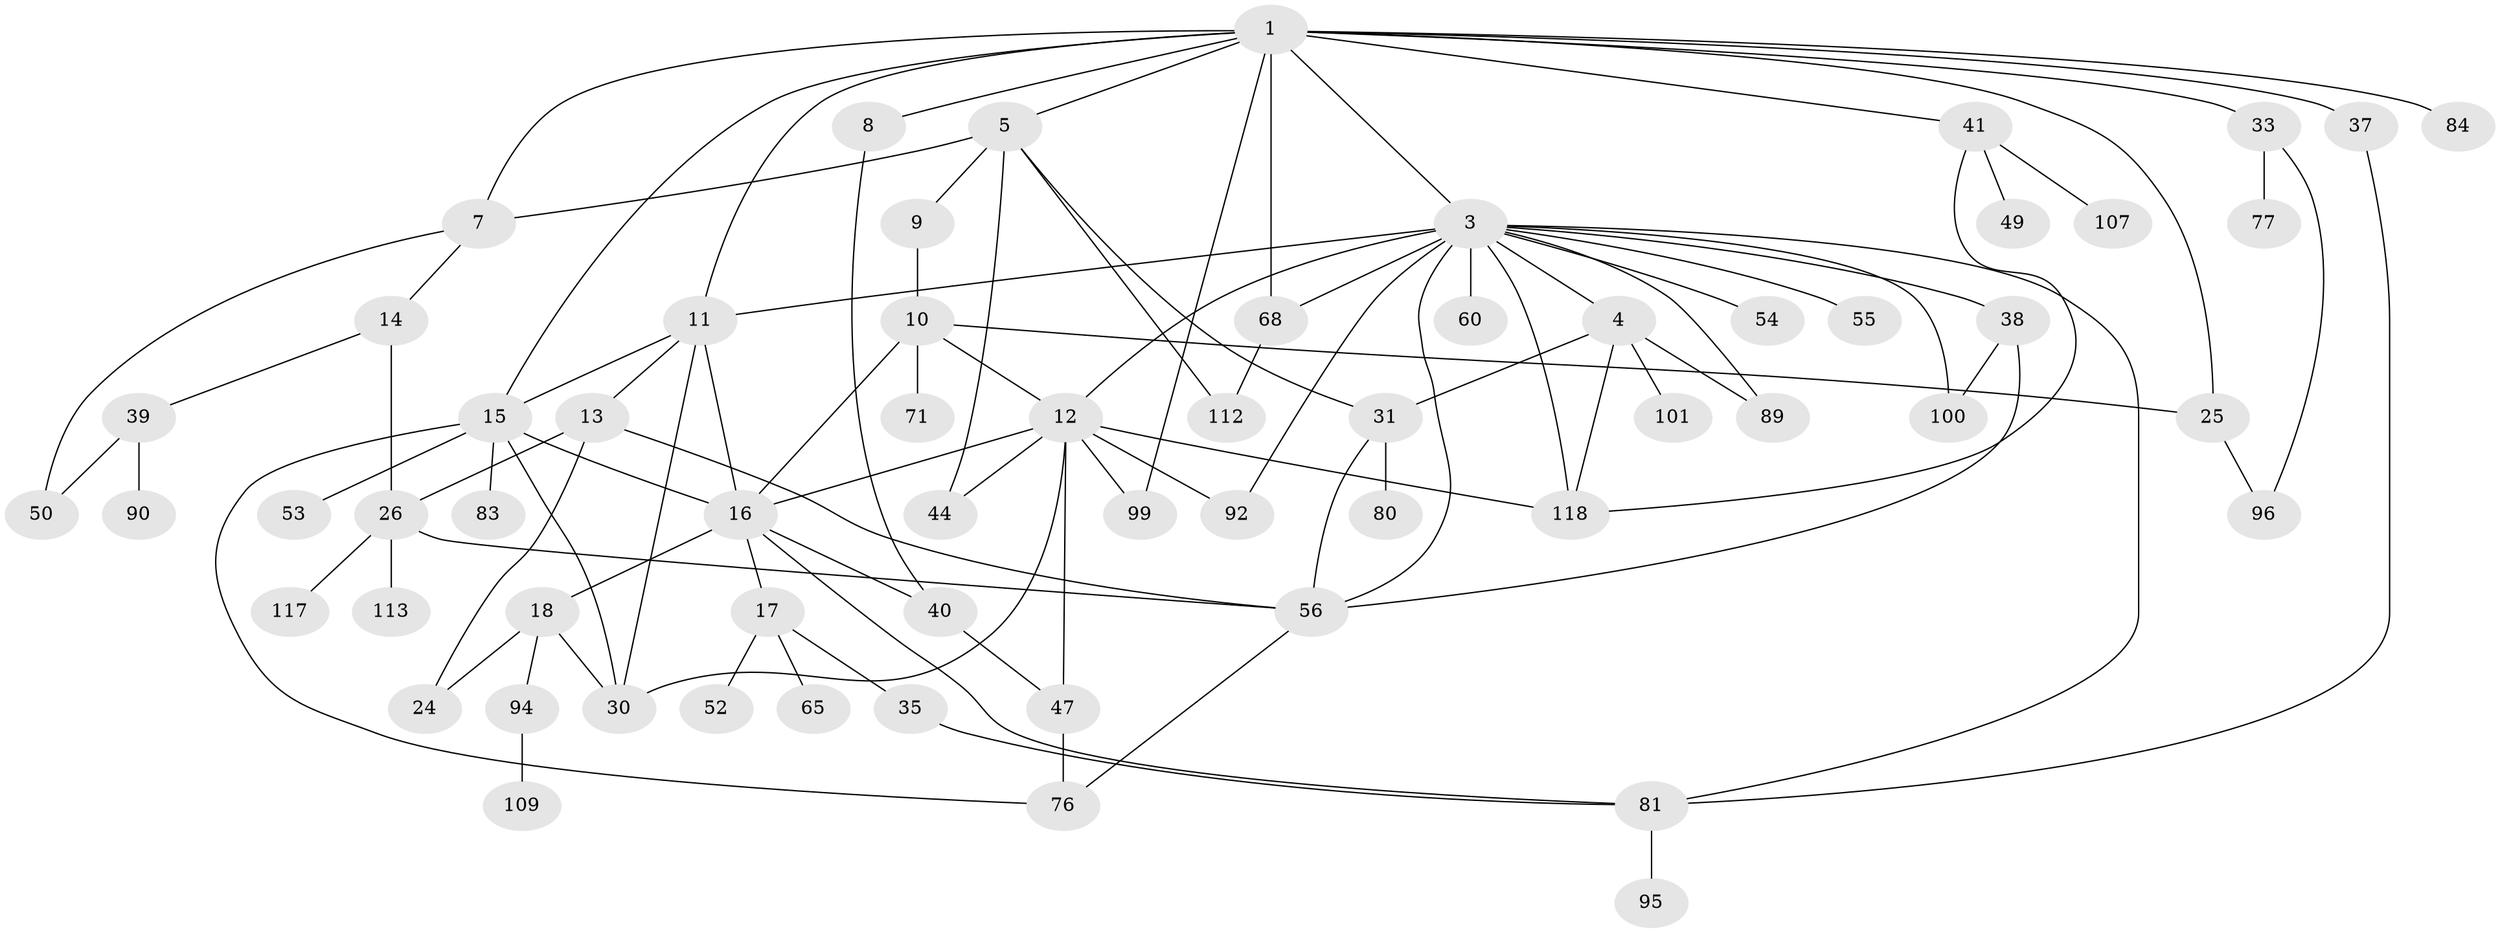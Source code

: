 // original degree distribution, {5: 0.07258064516129033, 9: 0.008064516129032258, 3: 0.22580645161290322, 4: 0.1532258064516129, 2: 0.25806451612903225, 6: 0.016129032258064516, 8: 0.008064516129032258, 1: 0.25806451612903225}
// Generated by graph-tools (version 1.1) at 2025/13/03/09/25 04:13:21]
// undirected, 62 vertices, 98 edges
graph export_dot {
graph [start="1"]
  node [color=gray90,style=filled];
  1 [super="+6+2"];
  3 [super="+21+70"];
  4 [super="+19"];
  5 [super="+27"];
  7 [super="+48"];
  8;
  9;
  10;
  11 [super="+79"];
  12 [super="+51"];
  13;
  14;
  15 [super="+74+42+57"];
  16 [super="+63+45+78"];
  17;
  18 [super="+22"];
  24 [super="+110"];
  25 [super="+88"];
  26;
  30 [super="+32"];
  31 [super="+46"];
  33;
  35 [super="+64"];
  37;
  38;
  39 [super="+85"];
  40;
  41 [super="+58"];
  44 [super="+119"];
  47 [super="+87"];
  49;
  50;
  52;
  53;
  54;
  55;
  56 [super="+59+62"];
  60;
  65;
  68 [super="+72"];
  71 [super="+97"];
  76 [super="+104+82"];
  77;
  80 [super="+105"];
  81 [super="+123+93"];
  83;
  84 [super="+120"];
  89;
  90;
  92;
  94;
  95;
  96;
  99;
  100 [super="+106"];
  101;
  107;
  109;
  112 [super="+115"];
  113;
  117;
  118;
  1 -- 15;
  1 -- 37;
  1 -- 68;
  1 -- 41;
  1 -- 33;
  1 -- 3;
  1 -- 99;
  1 -- 5;
  1 -- 7;
  1 -- 8;
  1 -- 11;
  1 -- 84;
  1 -- 25;
  3 -- 4;
  3 -- 11;
  3 -- 100;
  3 -- 68;
  3 -- 38;
  3 -- 60;
  3 -- 81;
  3 -- 54;
  3 -- 55;
  3 -- 118;
  3 -- 89;
  3 -- 56 [weight=3];
  3 -- 92;
  3 -- 12;
  4 -- 101;
  4 -- 89;
  4 -- 118;
  4 -- 31;
  5 -- 9;
  5 -- 7;
  5 -- 112;
  5 -- 44;
  5 -- 31;
  7 -- 14;
  7 -- 50;
  8 -- 40;
  9 -- 10;
  10 -- 12;
  10 -- 16;
  10 -- 25;
  10 -- 71;
  11 -- 13;
  11 -- 30;
  11 -- 16;
  11 -- 15;
  12 -- 99;
  12 -- 44;
  12 -- 47;
  12 -- 16;
  12 -- 118;
  12 -- 92;
  12 -- 30;
  13 -- 24;
  13 -- 26;
  13 -- 56;
  14 -- 39;
  14 -- 26;
  15 -- 30;
  15 -- 83;
  15 -- 53;
  15 -- 76;
  15 -- 16;
  16 -- 17;
  16 -- 18;
  16 -- 40;
  16 -- 81;
  17 -- 35;
  17 -- 52;
  17 -- 65;
  18 -- 24;
  18 -- 94;
  18 -- 30;
  25 -- 96;
  26 -- 56;
  26 -- 113;
  26 -- 117;
  31 -- 80;
  31 -- 56 [weight=2];
  33 -- 77;
  33 -- 96;
  35 -- 81;
  37 -- 81;
  38 -- 100;
  38 -- 56;
  39 -- 90;
  39 -- 50;
  40 -- 47;
  41 -- 49;
  41 -- 107;
  41 -- 118;
  47 -- 76;
  56 -- 76;
  68 -- 112;
  81 -- 95;
  94 -- 109;
}
